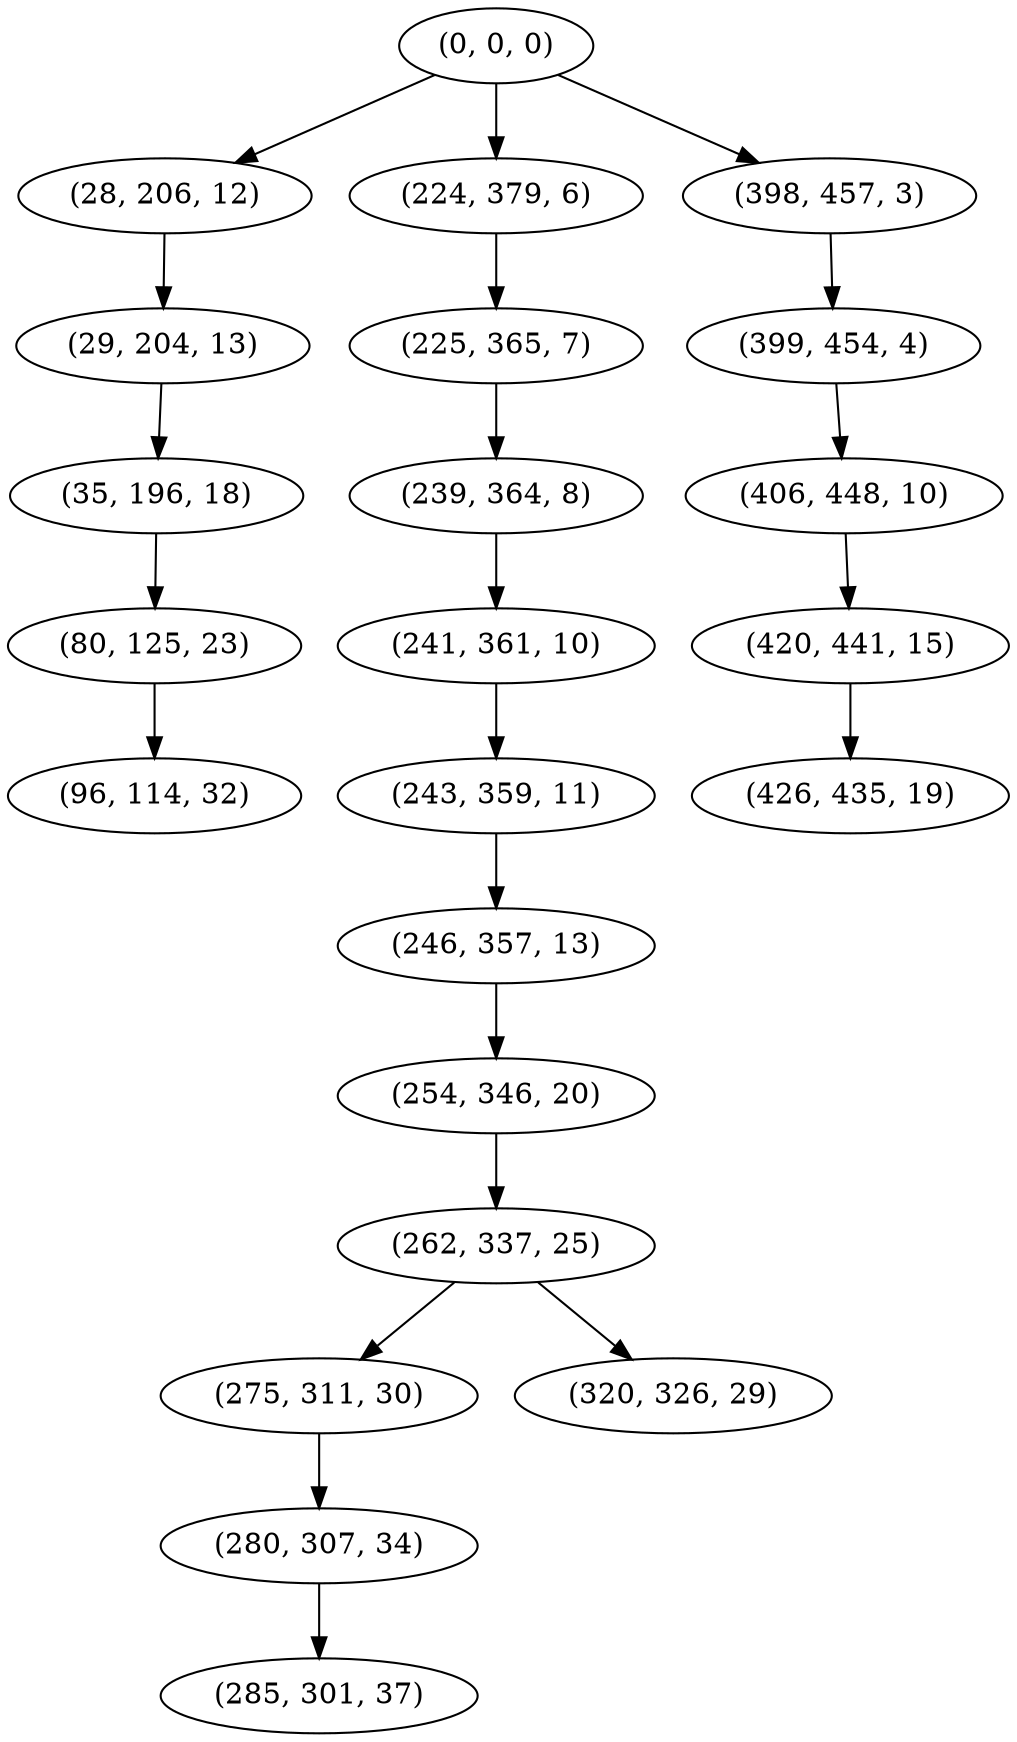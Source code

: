digraph tree {
    "(0, 0, 0)";
    "(28, 206, 12)";
    "(29, 204, 13)";
    "(35, 196, 18)";
    "(80, 125, 23)";
    "(96, 114, 32)";
    "(224, 379, 6)";
    "(225, 365, 7)";
    "(239, 364, 8)";
    "(241, 361, 10)";
    "(243, 359, 11)";
    "(246, 357, 13)";
    "(254, 346, 20)";
    "(262, 337, 25)";
    "(275, 311, 30)";
    "(280, 307, 34)";
    "(285, 301, 37)";
    "(320, 326, 29)";
    "(398, 457, 3)";
    "(399, 454, 4)";
    "(406, 448, 10)";
    "(420, 441, 15)";
    "(426, 435, 19)";
    "(0, 0, 0)" -> "(28, 206, 12)";
    "(0, 0, 0)" -> "(224, 379, 6)";
    "(0, 0, 0)" -> "(398, 457, 3)";
    "(28, 206, 12)" -> "(29, 204, 13)";
    "(29, 204, 13)" -> "(35, 196, 18)";
    "(35, 196, 18)" -> "(80, 125, 23)";
    "(80, 125, 23)" -> "(96, 114, 32)";
    "(224, 379, 6)" -> "(225, 365, 7)";
    "(225, 365, 7)" -> "(239, 364, 8)";
    "(239, 364, 8)" -> "(241, 361, 10)";
    "(241, 361, 10)" -> "(243, 359, 11)";
    "(243, 359, 11)" -> "(246, 357, 13)";
    "(246, 357, 13)" -> "(254, 346, 20)";
    "(254, 346, 20)" -> "(262, 337, 25)";
    "(262, 337, 25)" -> "(275, 311, 30)";
    "(262, 337, 25)" -> "(320, 326, 29)";
    "(275, 311, 30)" -> "(280, 307, 34)";
    "(280, 307, 34)" -> "(285, 301, 37)";
    "(398, 457, 3)" -> "(399, 454, 4)";
    "(399, 454, 4)" -> "(406, 448, 10)";
    "(406, 448, 10)" -> "(420, 441, 15)";
    "(420, 441, 15)" -> "(426, 435, 19)";
}

